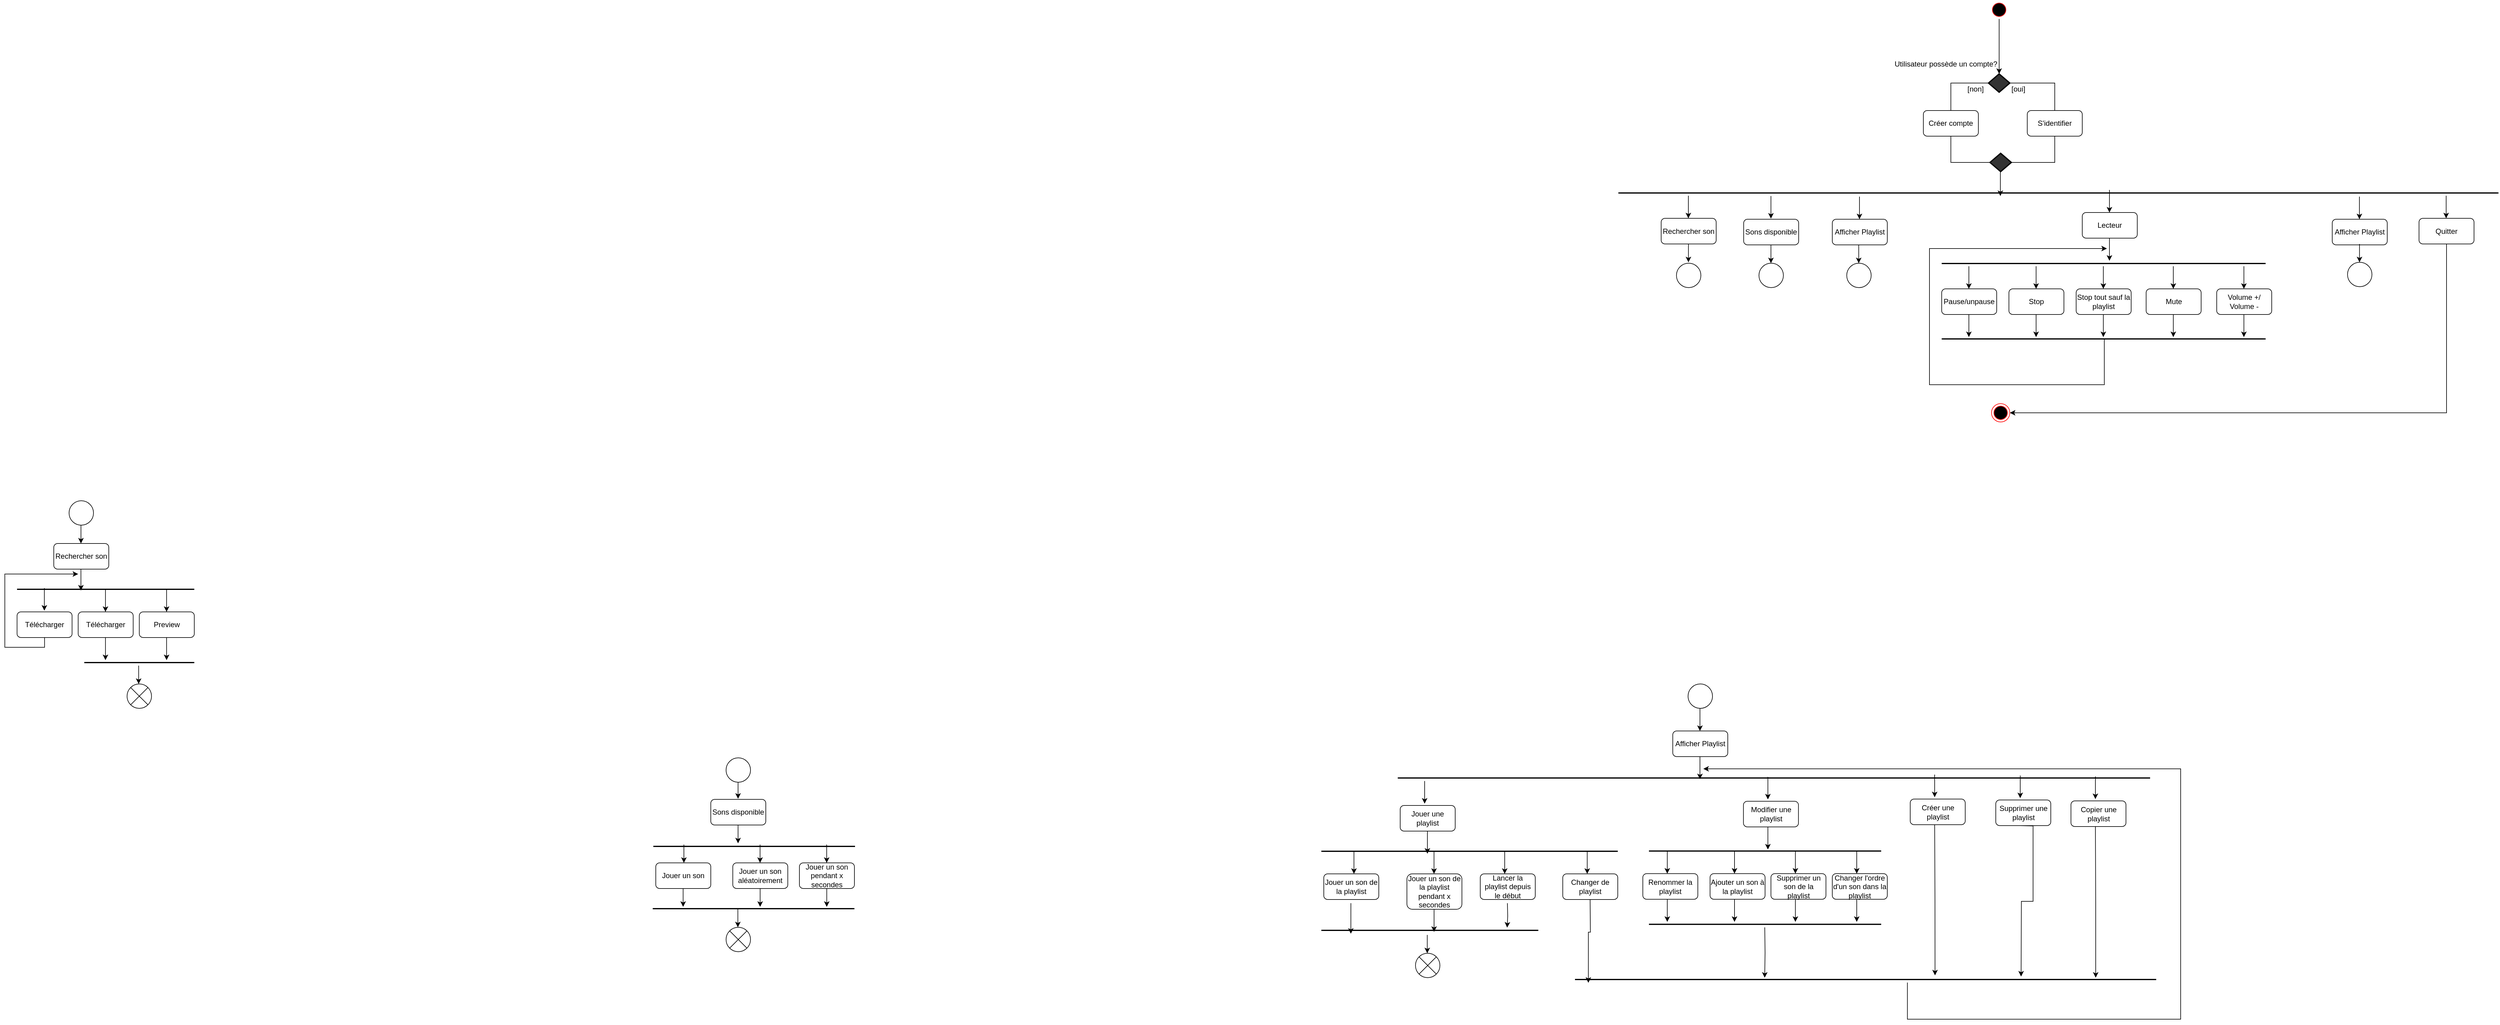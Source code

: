 <mxfile version="24.8.8">
  <diagram id="C5RBs43oDa-KdzZeNtuy" name="Page-1">
    <mxGraphModel dx="4871" dy="1240" grid="1" gridSize="10" guides="1" tooltips="1" connect="1" arrows="1" fold="1" page="1" pageScale="1" pageWidth="827" pageHeight="1169" math="0" shadow="0">
      <root>
        <mxCell id="WIyWlLk6GJQsqaUBKTNV-0" />
        <mxCell id="WIyWlLk6GJQsqaUBKTNV-1" parent="WIyWlLk6GJQsqaUBKTNV-0" />
        <mxCell id="23fHoMkPB1Z8nxx5GnBj-0" value="" style="ellipse;shape=startState;fillColor=#000000;strokeColor=#ff0000;" parent="WIyWlLk6GJQsqaUBKTNV-1" vertex="1">
          <mxGeometry x="1508" y="10" width="30" height="30" as="geometry" />
        </mxCell>
        <mxCell id="23fHoMkPB1Z8nxx5GnBj-18" value="" style="line;strokeWidth=2;html=1;" parent="WIyWlLk6GJQsqaUBKTNV-1" vertex="1">
          <mxGeometry x="900" y="300" width="1440" height="50" as="geometry" />
        </mxCell>
        <mxCell id="23fHoMkPB1Z8nxx5GnBj-68" style="edgeStyle=orthogonalEdgeStyle;rounded=0;orthogonalLoop=1;jettySize=auto;html=1;entryX=0.5;entryY=0;entryDx=0;entryDy=0;" parent="WIyWlLk6GJQsqaUBKTNV-1" edge="1">
          <mxGeometry relative="1" as="geometry">
            <mxPoint x="1149.62" y="410" as="sourcePoint" />
            <mxPoint x="1149.62" y="440" as="targetPoint" />
          </mxGeometry>
        </mxCell>
        <mxCell id="XkiOk55i3Z3nKMSS8mj5-0" value="" style="ellipse;shape=endState;fillColor=#000000;strokeColor=#ff0000" parent="WIyWlLk6GJQsqaUBKTNV-1" vertex="1">
          <mxGeometry x="1510.5" y="670" width="30" height="30" as="geometry" />
        </mxCell>
        <mxCell id="DNvzdSpKNEkBP-TXlx5U-101" style="edgeStyle=orthogonalEdgeStyle;rounded=0;orthogonalLoop=1;jettySize=auto;html=1;exitX=0.5;exitY=1;exitDx=0;exitDy=0;" parent="WIyWlLk6GJQsqaUBKTNV-1" source="XkiOk55i3Z3nKMSS8mj5-18" target="XkiOk55i3Z3nKMSS8mj5-0" edge="1">
          <mxGeometry relative="1" as="geometry">
            <mxPoint x="2400" y="1070" as="targetPoint" />
            <Array as="points">
              <mxPoint x="2255" y="685" />
            </Array>
          </mxGeometry>
        </mxCell>
        <mxCell id="XkiOk55i3Z3nKMSS8mj5-18" value="Quitter" style="rounded=1;whiteSpace=wrap;html=1;" parent="WIyWlLk6GJQsqaUBKTNV-1" vertex="1">
          <mxGeometry x="2210" y="366.5" width="90" height="42" as="geometry" />
        </mxCell>
        <mxCell id="XkiOk55i3Z3nKMSS8mj5-20" value="Sons disponible" style="rounded=1;whiteSpace=wrap;html=1;" parent="WIyWlLk6GJQsqaUBKTNV-1" vertex="1">
          <mxGeometry x="1105" y="368" width="90" height="42" as="geometry" />
        </mxCell>
        <mxCell id="XkiOk55i3Z3nKMSS8mj5-21" value="Rechercher son" style="rounded=1;whiteSpace=wrap;html=1;" parent="WIyWlLk6GJQsqaUBKTNV-1" vertex="1">
          <mxGeometry x="970" y="366.5" width="90" height="42" as="geometry" />
        </mxCell>
        <mxCell id="XkiOk55i3Z3nKMSS8mj5-35" value="S&#39;identifier" style="rounded=1;whiteSpace=wrap;html=1;" parent="WIyWlLk6GJQsqaUBKTNV-1" vertex="1">
          <mxGeometry x="1569" y="190" width="90" height="42" as="geometry" />
        </mxCell>
        <mxCell id="XkiOk55i3Z3nKMSS8mj5-36" value="Créer compte" style="rounded=1;whiteSpace=wrap;html=1;" parent="WIyWlLk6GJQsqaUBKTNV-1" vertex="1">
          <mxGeometry x="1399" y="190" width="90" height="42" as="geometry" />
        </mxCell>
        <mxCell id="XkiOk55i3Z3nKMSS8mj5-105" style="edgeStyle=orthogonalEdgeStyle;rounded=0;orthogonalLoop=1;jettySize=auto;html=1;exitX=0.497;exitY=0.46;exitDx=0;exitDy=0;exitPerimeter=0;" parent="WIyWlLk6GJQsqaUBKTNV-1" edge="1">
          <mxGeometry relative="1" as="geometry">
            <mxPoint x="1294.47" y="331" as="sourcePoint" />
            <mxPoint x="1294.47" y="368" as="targetPoint" />
          </mxGeometry>
        </mxCell>
        <mxCell id="XkiOk55i3Z3nKMSS8mj5-108" style="edgeStyle=orthogonalEdgeStyle;rounded=0;orthogonalLoop=1;jettySize=auto;html=1;exitX=0.497;exitY=0.46;exitDx=0;exitDy=0;exitPerimeter=0;" parent="WIyWlLk6GJQsqaUBKTNV-1" edge="1">
          <mxGeometry relative="1" as="geometry">
            <mxPoint x="1149.62" y="330" as="sourcePoint" />
            <mxPoint x="1149.62" y="367" as="targetPoint" />
          </mxGeometry>
        </mxCell>
        <mxCell id="XkiOk55i3Z3nKMSS8mj5-109" style="edgeStyle=orthogonalEdgeStyle;rounded=0;orthogonalLoop=1;jettySize=auto;html=1;exitX=0.497;exitY=0.46;exitDx=0;exitDy=0;exitPerimeter=0;" parent="WIyWlLk6GJQsqaUBKTNV-1" edge="1">
          <mxGeometry relative="1" as="geometry">
            <mxPoint x="1014.5" y="329.5" as="sourcePoint" />
            <mxPoint x="1014.5" y="366.5" as="targetPoint" />
          </mxGeometry>
        </mxCell>
        <mxCell id="3ZDfb0c-nmPFzrBK7j66-5" style="edgeStyle=orthogonalEdgeStyle;rounded=0;orthogonalLoop=1;jettySize=auto;html=1;endArrow=none;endFill=0;" parent="WIyWlLk6GJQsqaUBKTNV-1" source="3ZDfb0c-nmPFzrBK7j66-1" target="XkiOk55i3Z3nKMSS8mj5-36" edge="1">
          <mxGeometry relative="1" as="geometry" />
        </mxCell>
        <mxCell id="3ZDfb0c-nmPFzrBK7j66-6" style="edgeStyle=orthogonalEdgeStyle;rounded=0;orthogonalLoop=1;jettySize=auto;html=1;endArrow=none;endFill=0;" parent="WIyWlLk6GJQsqaUBKTNV-1" source="3ZDfb0c-nmPFzrBK7j66-1" target="XkiOk55i3Z3nKMSS8mj5-35" edge="1">
          <mxGeometry relative="1" as="geometry" />
        </mxCell>
        <mxCell id="3ZDfb0c-nmPFzrBK7j66-1" value="" style="strokeWidth=2;html=1;shape=mxgraph.flowchart.decision;whiteSpace=wrap;fillColor=#333333;" parent="WIyWlLk6GJQsqaUBKTNV-1" vertex="1">
          <mxGeometry x="1505.5" y="130" width="35" height="30" as="geometry" />
        </mxCell>
        <mxCell id="3ZDfb0c-nmPFzrBK7j66-2" value="" style="strokeWidth=2;html=1;shape=mxgraph.flowchart.decision;whiteSpace=wrap;fillColor=#333333;" parent="WIyWlLk6GJQsqaUBKTNV-1" vertex="1">
          <mxGeometry x="1508" y="260" width="35" height="30" as="geometry" />
        </mxCell>
        <mxCell id="3ZDfb0c-nmPFzrBK7j66-3" style="edgeStyle=orthogonalEdgeStyle;rounded=0;orthogonalLoop=1;jettySize=auto;html=1;entryX=1;entryY=0.5;entryDx=0;entryDy=0;entryPerimeter=0;exitX=0.5;exitY=1;exitDx=0;exitDy=0;endArrow=none;endFill=0;" parent="WIyWlLk6GJQsqaUBKTNV-1" source="XkiOk55i3Z3nKMSS8mj5-35" target="3ZDfb0c-nmPFzrBK7j66-2" edge="1">
          <mxGeometry relative="1" as="geometry" />
        </mxCell>
        <mxCell id="3ZDfb0c-nmPFzrBK7j66-4" style="edgeStyle=orthogonalEdgeStyle;rounded=0;orthogonalLoop=1;jettySize=auto;html=1;entryX=0;entryY=0.5;entryDx=0;entryDy=0;entryPerimeter=0;exitX=0.5;exitY=1;exitDx=0;exitDy=0;endArrow=none;endFill=0;" parent="WIyWlLk6GJQsqaUBKTNV-1" source="XkiOk55i3Z3nKMSS8mj5-36" target="3ZDfb0c-nmPFzrBK7j66-2" edge="1">
          <mxGeometry relative="1" as="geometry" />
        </mxCell>
        <mxCell id="3ZDfb0c-nmPFzrBK7j66-8" value="[non]" style="text;html=1;align=center;verticalAlign=middle;resizable=0;points=[];autosize=1;strokeColor=none;fillColor=none;" parent="WIyWlLk6GJQsqaUBKTNV-1" vertex="1">
          <mxGeometry x="1459" y="140" width="50" height="30" as="geometry" />
        </mxCell>
        <mxCell id="3ZDfb0c-nmPFzrBK7j66-9" value="[oui]" style="text;html=1;align=center;verticalAlign=middle;resizable=0;points=[];autosize=1;strokeColor=none;fillColor=none;" parent="WIyWlLk6GJQsqaUBKTNV-1" vertex="1">
          <mxGeometry x="1529" y="140" width="50" height="30" as="geometry" />
        </mxCell>
        <mxCell id="3ZDfb0c-nmPFzrBK7j66-13" style="edgeStyle=orthogonalEdgeStyle;rounded=0;orthogonalLoop=1;jettySize=auto;html=1;" parent="WIyWlLk6GJQsqaUBKTNV-1" source="3ZDfb0c-nmPFzrBK7j66-2" edge="1">
          <mxGeometry relative="1" as="geometry">
            <mxPoint x="1525" y="330" as="targetPoint" />
          </mxGeometry>
        </mxCell>
        <mxCell id="3ZDfb0c-nmPFzrBK7j66-15" value="Utilisateur possède un compte?" style="text;whiteSpace=wrap;html=1;" parent="WIyWlLk6GJQsqaUBKTNV-1" vertex="1">
          <mxGeometry x="1350" y="100" width="200" height="40" as="geometry" />
        </mxCell>
        <mxCell id="3ZDfb0c-nmPFzrBK7j66-16" style="edgeStyle=orthogonalEdgeStyle;rounded=0;orthogonalLoop=1;jettySize=auto;html=1;entryX=0.5;entryY=0;entryDx=0;entryDy=0;entryPerimeter=0;endArrow=classic;endFill=1;" parent="WIyWlLk6GJQsqaUBKTNV-1" source="23fHoMkPB1Z8nxx5GnBj-0" target="3ZDfb0c-nmPFzrBK7j66-1" edge="1">
          <mxGeometry relative="1" as="geometry" />
        </mxCell>
        <mxCell id="DNvzdSpKNEkBP-TXlx5U-17" value="Afficher Playlist" style="rounded=1;whiteSpace=wrap;html=1;" parent="WIyWlLk6GJQsqaUBKTNV-1" vertex="1">
          <mxGeometry x="1250" y="368" width="90" height="42" as="geometry" />
        </mxCell>
        <mxCell id="DNvzdSpKNEkBP-TXlx5U-76" style="edgeStyle=orthogonalEdgeStyle;rounded=0;orthogonalLoop=1;jettySize=auto;html=1;exitX=0.497;exitY=0.46;exitDx=0;exitDy=0;exitPerimeter=0;" parent="WIyWlLk6GJQsqaUBKTNV-1" edge="1">
          <mxGeometry relative="1" as="geometry">
            <mxPoint x="1703.47" y="320" as="sourcePoint" />
            <mxPoint x="1703.47" y="357" as="targetPoint" />
          </mxGeometry>
        </mxCell>
        <mxCell id="DNvzdSpKNEkBP-TXlx5U-77" style="edgeStyle=orthogonalEdgeStyle;rounded=0;orthogonalLoop=1;jettySize=auto;html=1;exitX=0.497;exitY=0.46;exitDx=0;exitDy=0;exitPerimeter=0;" parent="WIyWlLk6GJQsqaUBKTNV-1" edge="1">
          <mxGeometry relative="1" as="geometry">
            <mxPoint x="1703.47" y="399" as="sourcePoint" />
            <mxPoint x="1703.47" y="436" as="targetPoint" />
          </mxGeometry>
        </mxCell>
        <mxCell id="DNvzdSpKNEkBP-TXlx5U-78" value="Lecteur" style="rounded=1;whiteSpace=wrap;html=1;" parent="WIyWlLk6GJQsqaUBKTNV-1" vertex="1">
          <mxGeometry x="1659" y="357" width="90" height="42" as="geometry" />
        </mxCell>
        <mxCell id="DNvzdSpKNEkBP-TXlx5U-79" value="" style="line;strokeWidth=2;html=1;" parent="WIyWlLk6GJQsqaUBKTNV-1" vertex="1">
          <mxGeometry x="1429" y="415.5" width="530" height="50" as="geometry" />
        </mxCell>
        <mxCell id="DNvzdSpKNEkBP-TXlx5U-80" style="edgeStyle=orthogonalEdgeStyle;rounded=0;orthogonalLoop=1;jettySize=auto;html=1;exitX=0.497;exitY=0.46;exitDx=0;exitDy=0;exitPerimeter=0;" parent="WIyWlLk6GJQsqaUBKTNV-1" edge="1">
          <mxGeometry relative="1" as="geometry">
            <mxPoint x="1473.47" y="445" as="sourcePoint" />
            <mxPoint x="1473.47" y="482" as="targetPoint" />
          </mxGeometry>
        </mxCell>
        <mxCell id="DNvzdSpKNEkBP-TXlx5U-81" style="edgeStyle=orthogonalEdgeStyle;rounded=0;orthogonalLoop=1;jettySize=auto;html=1;exitX=0.497;exitY=0.46;exitDx=0;exitDy=0;exitPerimeter=0;" parent="WIyWlLk6GJQsqaUBKTNV-1" edge="1">
          <mxGeometry relative="1" as="geometry">
            <mxPoint x="1473.47" y="524" as="sourcePoint" />
            <mxPoint x="1473.47" y="561" as="targetPoint" />
          </mxGeometry>
        </mxCell>
        <mxCell id="DNvzdSpKNEkBP-TXlx5U-82" value="Pause/unpause" style="rounded=1;whiteSpace=wrap;html=1;" parent="WIyWlLk6GJQsqaUBKTNV-1" vertex="1">
          <mxGeometry x="1429" y="482" width="90" height="42" as="geometry" />
        </mxCell>
        <mxCell id="DNvzdSpKNEkBP-TXlx5U-83" style="edgeStyle=orthogonalEdgeStyle;rounded=0;orthogonalLoop=1;jettySize=auto;html=1;exitX=0.497;exitY=0.46;exitDx=0;exitDy=0;exitPerimeter=0;" parent="WIyWlLk6GJQsqaUBKTNV-1" edge="1">
          <mxGeometry relative="1" as="geometry">
            <mxPoint x="1583.47" y="445" as="sourcePoint" />
            <mxPoint x="1583.47" y="482" as="targetPoint" />
          </mxGeometry>
        </mxCell>
        <mxCell id="DNvzdSpKNEkBP-TXlx5U-84" style="edgeStyle=orthogonalEdgeStyle;rounded=0;orthogonalLoop=1;jettySize=auto;html=1;exitX=0.497;exitY=0.46;exitDx=0;exitDy=0;exitPerimeter=0;" parent="WIyWlLk6GJQsqaUBKTNV-1" edge="1">
          <mxGeometry relative="1" as="geometry">
            <mxPoint x="1583.47" y="524" as="sourcePoint" />
            <mxPoint x="1583.47" y="561" as="targetPoint" />
          </mxGeometry>
        </mxCell>
        <mxCell id="DNvzdSpKNEkBP-TXlx5U-85" value="Stop" style="rounded=1;whiteSpace=wrap;html=1;" parent="WIyWlLk6GJQsqaUBKTNV-1" vertex="1">
          <mxGeometry x="1539" y="482" width="90" height="42" as="geometry" />
        </mxCell>
        <mxCell id="DNvzdSpKNEkBP-TXlx5U-86" style="edgeStyle=orthogonalEdgeStyle;rounded=0;orthogonalLoop=1;jettySize=auto;html=1;exitX=0.497;exitY=0.46;exitDx=0;exitDy=0;exitPerimeter=0;" parent="WIyWlLk6GJQsqaUBKTNV-1" edge="1">
          <mxGeometry relative="1" as="geometry">
            <mxPoint x="1693.47" y="445" as="sourcePoint" />
            <mxPoint x="1693.47" y="482" as="targetPoint" />
          </mxGeometry>
        </mxCell>
        <mxCell id="DNvzdSpKNEkBP-TXlx5U-87" style="edgeStyle=orthogonalEdgeStyle;rounded=0;orthogonalLoop=1;jettySize=auto;html=1;exitX=0.497;exitY=0.46;exitDx=0;exitDy=0;exitPerimeter=0;" parent="WIyWlLk6GJQsqaUBKTNV-1" edge="1">
          <mxGeometry relative="1" as="geometry">
            <mxPoint x="1693.47" y="524" as="sourcePoint" />
            <mxPoint x="1693.47" y="561" as="targetPoint" />
          </mxGeometry>
        </mxCell>
        <mxCell id="DNvzdSpKNEkBP-TXlx5U-88" value="Stop tout sauf la playlist" style="rounded=1;whiteSpace=wrap;html=1;" parent="WIyWlLk6GJQsqaUBKTNV-1" vertex="1">
          <mxGeometry x="1649" y="482" width="90" height="42" as="geometry" />
        </mxCell>
        <mxCell id="DNvzdSpKNEkBP-TXlx5U-92" style="edgeStyle=orthogonalEdgeStyle;rounded=0;orthogonalLoop=1;jettySize=auto;html=1;exitX=0.497;exitY=0.46;exitDx=0;exitDy=0;exitPerimeter=0;" parent="WIyWlLk6GJQsqaUBKTNV-1" edge="1">
          <mxGeometry relative="1" as="geometry">
            <mxPoint x="1807.97" y="445" as="sourcePoint" />
            <mxPoint x="1807.97" y="482" as="targetPoint" />
          </mxGeometry>
        </mxCell>
        <mxCell id="DNvzdSpKNEkBP-TXlx5U-93" style="edgeStyle=orthogonalEdgeStyle;rounded=0;orthogonalLoop=1;jettySize=auto;html=1;exitX=0.497;exitY=0.46;exitDx=0;exitDy=0;exitPerimeter=0;" parent="WIyWlLk6GJQsqaUBKTNV-1" edge="1">
          <mxGeometry relative="1" as="geometry">
            <mxPoint x="1807.97" y="524" as="sourcePoint" />
            <mxPoint x="1807.97" y="561" as="targetPoint" />
          </mxGeometry>
        </mxCell>
        <mxCell id="DNvzdSpKNEkBP-TXlx5U-94" value="Mute" style="rounded=1;whiteSpace=wrap;html=1;" parent="WIyWlLk6GJQsqaUBKTNV-1" vertex="1">
          <mxGeometry x="1763.5" y="482" width="90" height="42" as="geometry" />
        </mxCell>
        <mxCell id="DNvzdSpKNEkBP-TXlx5U-95" style="edgeStyle=orthogonalEdgeStyle;rounded=0;orthogonalLoop=1;jettySize=auto;html=1;exitX=0.497;exitY=0.46;exitDx=0;exitDy=0;exitPerimeter=0;" parent="WIyWlLk6GJQsqaUBKTNV-1" edge="1">
          <mxGeometry relative="1" as="geometry">
            <mxPoint x="1923.47" y="445" as="sourcePoint" />
            <mxPoint x="1923.47" y="482" as="targetPoint" />
          </mxGeometry>
        </mxCell>
        <mxCell id="DNvzdSpKNEkBP-TXlx5U-96" style="edgeStyle=orthogonalEdgeStyle;rounded=0;orthogonalLoop=1;jettySize=auto;html=1;exitX=0.497;exitY=0.46;exitDx=0;exitDy=0;exitPerimeter=0;" parent="WIyWlLk6GJQsqaUBKTNV-1" edge="1">
          <mxGeometry relative="1" as="geometry">
            <mxPoint x="1923.47" y="524" as="sourcePoint" />
            <mxPoint x="1923.47" y="561" as="targetPoint" />
          </mxGeometry>
        </mxCell>
        <mxCell id="DNvzdSpKNEkBP-TXlx5U-97" value="Volume +/ Volume -" style="rounded=1;whiteSpace=wrap;html=1;" parent="WIyWlLk6GJQsqaUBKTNV-1" vertex="1">
          <mxGeometry x="1879" y="482" width="90" height="42" as="geometry" />
        </mxCell>
        <mxCell id="DNvzdSpKNEkBP-TXlx5U-98" value="" style="line;strokeWidth=2;html=1;" parent="WIyWlLk6GJQsqaUBKTNV-1" vertex="1">
          <mxGeometry x="1429" y="539" width="530" height="50" as="geometry" />
        </mxCell>
        <mxCell id="DNvzdSpKNEkBP-TXlx5U-99" style="edgeStyle=orthogonalEdgeStyle;rounded=0;orthogonalLoop=1;jettySize=auto;html=1;exitX=0.502;exitY=0.487;exitDx=0;exitDy=0;exitPerimeter=0;" parent="WIyWlLk6GJQsqaUBKTNV-1" source="DNvzdSpKNEkBP-TXlx5U-98" edge="1">
          <mxGeometry relative="1" as="geometry">
            <mxPoint x="1703.58" y="575.5" as="sourcePoint" />
            <mxPoint x="1699.333" y="416" as="targetPoint" />
            <Array as="points">
              <mxPoint x="1695" y="639" />
              <mxPoint x="1409" y="639" />
              <mxPoint x="1409" y="416" />
            </Array>
          </mxGeometry>
        </mxCell>
        <mxCell id="DNvzdSpKNEkBP-TXlx5U-100" style="edgeStyle=orthogonalEdgeStyle;rounded=0;orthogonalLoop=1;jettySize=auto;html=1;exitX=0.497;exitY=0.46;exitDx=0;exitDy=0;exitPerimeter=0;" parent="WIyWlLk6GJQsqaUBKTNV-1" edge="1">
          <mxGeometry relative="1" as="geometry">
            <mxPoint x="2254.41" y="329.5" as="sourcePoint" />
            <mxPoint x="2254.41" y="366.5" as="targetPoint" />
          </mxGeometry>
        </mxCell>
        <mxCell id="V9eM3rLXrplB_CHAdfA5-0" value="" style="line;strokeWidth=2;html=1;" vertex="1" parent="WIyWlLk6GJQsqaUBKTNV-1">
          <mxGeometry x="-1720.09" y="949" width="290" height="50" as="geometry" />
        </mxCell>
        <mxCell id="V9eM3rLXrplB_CHAdfA5-1" value="Preview" style="rounded=1;whiteSpace=wrap;html=1;" vertex="1" parent="WIyWlLk6GJQsqaUBKTNV-1">
          <mxGeometry x="-1520.09" y="1011" width="90" height="42" as="geometry" />
        </mxCell>
        <mxCell id="V9eM3rLXrplB_CHAdfA5-2" value="Télécharger" style="rounded=1;whiteSpace=wrap;html=1;" vertex="1" parent="WIyWlLk6GJQsqaUBKTNV-1">
          <mxGeometry x="-1620.09" y="1011" width="90" height="42" as="geometry" />
        </mxCell>
        <mxCell id="V9eM3rLXrplB_CHAdfA5-3" style="edgeStyle=orthogonalEdgeStyle;rounded=0;orthogonalLoop=1;jettySize=auto;html=1;exitX=0.497;exitY=0.46;exitDx=0;exitDy=0;exitPerimeter=0;" edge="1" parent="WIyWlLk6GJQsqaUBKTNV-1">
          <mxGeometry relative="1" as="geometry">
            <mxPoint x="-1615.59" y="939" as="sourcePoint" />
            <mxPoint x="-1615.59" y="976" as="targetPoint" />
          </mxGeometry>
        </mxCell>
        <mxCell id="V9eM3rLXrplB_CHAdfA5-4" style="edgeStyle=orthogonalEdgeStyle;rounded=0;orthogonalLoop=1;jettySize=auto;html=1;exitX=0.497;exitY=0.46;exitDx=0;exitDy=0;exitPerimeter=0;" edge="1" parent="WIyWlLk6GJQsqaUBKTNV-1">
          <mxGeometry relative="1" as="geometry">
            <mxPoint x="-1675.43" y="972" as="sourcePoint" />
            <mxPoint x="-1675.43" y="1009" as="targetPoint" />
          </mxGeometry>
        </mxCell>
        <mxCell id="V9eM3rLXrplB_CHAdfA5-5" style="edgeStyle=orthogonalEdgeStyle;rounded=0;orthogonalLoop=1;jettySize=auto;html=1;exitX=0.497;exitY=0.46;exitDx=0;exitDy=0;exitPerimeter=0;" edge="1" parent="WIyWlLk6GJQsqaUBKTNV-1">
          <mxGeometry relative="1" as="geometry">
            <mxPoint x="-1475.43" y="974" as="sourcePoint" />
            <mxPoint x="-1475.43" y="1011" as="targetPoint" />
          </mxGeometry>
        </mxCell>
        <mxCell id="V9eM3rLXrplB_CHAdfA5-6" value="" style="line;strokeWidth=2;html=1;" vertex="1" parent="WIyWlLk6GJQsqaUBKTNV-1">
          <mxGeometry x="-1610.09" y="1069" width="180" height="50" as="geometry" />
        </mxCell>
        <mxCell id="V9eM3rLXrplB_CHAdfA5-7" style="edgeStyle=orthogonalEdgeStyle;rounded=0;orthogonalLoop=1;jettySize=auto;html=1;exitX=0.5;exitY=1;exitDx=0;exitDy=0;" edge="1" parent="WIyWlLk6GJQsqaUBKTNV-1" source="V9eM3rLXrplB_CHAdfA5-11">
          <mxGeometry relative="1" as="geometry">
            <mxPoint x="-1660.09" y="1054" as="sourcePoint" />
            <mxPoint x="-1620.09" y="949" as="targetPoint" />
            <Array as="points">
              <mxPoint x="-1675.09" y="1069" />
              <mxPoint x="-1740.09" y="1069" />
              <mxPoint x="-1740.09" y="949" />
              <mxPoint x="-1680.09" y="949" />
            </Array>
          </mxGeometry>
        </mxCell>
        <mxCell id="V9eM3rLXrplB_CHAdfA5-8" style="edgeStyle=orthogonalEdgeStyle;rounded=0;orthogonalLoop=1;jettySize=auto;html=1;exitX=0.497;exitY=0.46;exitDx=0;exitDy=0;exitPerimeter=0;" edge="1" parent="WIyWlLk6GJQsqaUBKTNV-1">
          <mxGeometry relative="1" as="geometry">
            <mxPoint x="-1475.43" y="1053" as="sourcePoint" />
            <mxPoint x="-1475.43" y="1090" as="targetPoint" />
          </mxGeometry>
        </mxCell>
        <mxCell id="V9eM3rLXrplB_CHAdfA5-9" style="edgeStyle=orthogonalEdgeStyle;rounded=0;orthogonalLoop=1;jettySize=auto;html=1;exitX=0.497;exitY=0.46;exitDx=0;exitDy=0;exitPerimeter=0;" edge="1" parent="WIyWlLk6GJQsqaUBKTNV-1">
          <mxGeometry relative="1" as="geometry">
            <mxPoint x="-1575.43" y="974" as="sourcePoint" />
            <mxPoint x="-1575.43" y="1011" as="targetPoint" />
          </mxGeometry>
        </mxCell>
        <mxCell id="V9eM3rLXrplB_CHAdfA5-10" style="edgeStyle=orthogonalEdgeStyle;rounded=0;orthogonalLoop=1;jettySize=auto;html=1;exitX=0.497;exitY=0.46;exitDx=0;exitDy=0;exitPerimeter=0;" edge="1" parent="WIyWlLk6GJQsqaUBKTNV-1">
          <mxGeometry relative="1" as="geometry">
            <mxPoint x="-1575.43" y="1053" as="sourcePoint" />
            <mxPoint x="-1575.43" y="1090" as="targetPoint" />
          </mxGeometry>
        </mxCell>
        <mxCell id="V9eM3rLXrplB_CHAdfA5-11" value="Télécharger" style="rounded=1;whiteSpace=wrap;html=1;" vertex="1" parent="WIyWlLk6GJQsqaUBKTNV-1">
          <mxGeometry x="-1720.09" y="1011" width="90" height="42" as="geometry" />
        </mxCell>
        <mxCell id="V9eM3rLXrplB_CHAdfA5-12" value="" style="verticalLabelPosition=bottom;verticalAlign=top;html=1;shape=mxgraph.flowchart.on-page_reference;" vertex="1" parent="WIyWlLk6GJQsqaUBKTNV-1">
          <mxGeometry x="995" y="440" width="40" height="40" as="geometry" />
        </mxCell>
        <mxCell id="V9eM3rLXrplB_CHAdfA5-13" style="edgeStyle=orthogonalEdgeStyle;rounded=0;orthogonalLoop=1;jettySize=auto;html=1;entryX=0.5;entryY=0;entryDx=0;entryDy=0;" edge="1" parent="WIyWlLk6GJQsqaUBKTNV-1">
          <mxGeometry relative="1" as="geometry">
            <mxPoint x="1014.63" y="408.5" as="sourcePoint" />
            <mxPoint x="1014.63" y="438.5" as="targetPoint" />
          </mxGeometry>
        </mxCell>
        <mxCell id="V9eM3rLXrplB_CHAdfA5-14" value="Rechercher son" style="rounded=1;whiteSpace=wrap;html=1;" vertex="1" parent="WIyWlLk6GJQsqaUBKTNV-1">
          <mxGeometry x="-1660" y="899" width="90" height="42" as="geometry" />
        </mxCell>
        <mxCell id="V9eM3rLXrplB_CHAdfA5-15" value="" style="verticalLabelPosition=bottom;verticalAlign=top;html=1;shape=mxgraph.flowchart.on-page_reference;" vertex="1" parent="WIyWlLk6GJQsqaUBKTNV-1">
          <mxGeometry x="-1635" y="829" width="40" height="40" as="geometry" />
        </mxCell>
        <mxCell id="V9eM3rLXrplB_CHAdfA5-16" style="edgeStyle=orthogonalEdgeStyle;rounded=0;orthogonalLoop=1;jettySize=auto;html=1;entryX=0.5;entryY=0;entryDx=0;entryDy=0;" edge="1" parent="WIyWlLk6GJQsqaUBKTNV-1">
          <mxGeometry relative="1" as="geometry">
            <mxPoint x="-1615.53" y="869" as="sourcePoint" />
            <mxPoint x="-1615.53" y="899" as="targetPoint" />
          </mxGeometry>
        </mxCell>
        <mxCell id="V9eM3rLXrplB_CHAdfA5-17" style="edgeStyle=orthogonalEdgeStyle;rounded=0;orthogonalLoop=1;jettySize=auto;html=1;entryX=0.5;entryY=0;entryDx=0;entryDy=0;" edge="1" parent="WIyWlLk6GJQsqaUBKTNV-1">
          <mxGeometry relative="1" as="geometry">
            <mxPoint x="-1521.14" y="1099" as="sourcePoint" />
            <mxPoint x="-1521.14" y="1129" as="targetPoint" />
          </mxGeometry>
        </mxCell>
        <mxCell id="V9eM3rLXrplB_CHAdfA5-18" value="" style="verticalLabelPosition=bottom;verticalAlign=top;html=1;shape=mxgraph.flowchart.or;" vertex="1" parent="WIyWlLk6GJQsqaUBKTNV-1">
          <mxGeometry x="-1540.09" y="1129" width="40" height="40" as="geometry" />
        </mxCell>
        <mxCell id="V9eM3rLXrplB_CHAdfA5-34" style="edgeStyle=orthogonalEdgeStyle;rounded=0;orthogonalLoop=1;jettySize=auto;html=1;entryX=0.5;entryY=0;entryDx=0;entryDy=0;" edge="1" parent="WIyWlLk6GJQsqaUBKTNV-1">
          <mxGeometry relative="1" as="geometry">
            <mxPoint x="-540.38" y="1360" as="sourcePoint" />
            <mxPoint x="-540.38" y="1390" as="targetPoint" />
          </mxGeometry>
        </mxCell>
        <mxCell id="V9eM3rLXrplB_CHAdfA5-35" value="" style="line;strokeWidth=2;html=1;" vertex="1" parent="WIyWlLk6GJQsqaUBKTNV-1">
          <mxGeometry x="-679" y="1370" width="330" height="50" as="geometry" />
        </mxCell>
        <mxCell id="V9eM3rLXrplB_CHAdfA5-36" value="Sons disponible" style="rounded=1;whiteSpace=wrap;html=1;" vertex="1" parent="WIyWlLk6GJQsqaUBKTNV-1">
          <mxGeometry x="-585" y="1318" width="90" height="42" as="geometry" />
        </mxCell>
        <mxCell id="V9eM3rLXrplB_CHAdfA5-37" value="Jouer un son" style="rounded=1;whiteSpace=wrap;html=1;" vertex="1" parent="WIyWlLk6GJQsqaUBKTNV-1">
          <mxGeometry x="-675" y="1422" width="90" height="42" as="geometry" />
        </mxCell>
        <mxCell id="V9eM3rLXrplB_CHAdfA5-38" style="edgeStyle=orthogonalEdgeStyle;rounded=0;orthogonalLoop=1;jettySize=auto;html=1;exitX=0.497;exitY=0.46;exitDx=0;exitDy=0;exitPerimeter=0;" edge="1" parent="WIyWlLk6GJQsqaUBKTNV-1">
          <mxGeometry relative="1" as="geometry">
            <mxPoint x="-540.38" y="1280" as="sourcePoint" />
            <mxPoint x="-540.38" y="1317" as="targetPoint" />
          </mxGeometry>
        </mxCell>
        <mxCell id="V9eM3rLXrplB_CHAdfA5-39" value="Jouer un son aléatoirement" style="rounded=1;whiteSpace=wrap;html=1;" vertex="1" parent="WIyWlLk6GJQsqaUBKTNV-1">
          <mxGeometry x="-549" y="1422" width="90" height="42" as="geometry" />
        </mxCell>
        <mxCell id="V9eM3rLXrplB_CHAdfA5-40" style="edgeStyle=orthogonalEdgeStyle;rounded=0;orthogonalLoop=1;jettySize=auto;html=1;entryX=0.5;entryY=0;entryDx=0;entryDy=0;" edge="1" parent="WIyWlLk6GJQsqaUBKTNV-1">
          <mxGeometry relative="1" as="geometry">
            <mxPoint x="-629" y="1392" as="sourcePoint" />
            <mxPoint x="-629" y="1422" as="targetPoint" />
          </mxGeometry>
        </mxCell>
        <mxCell id="V9eM3rLXrplB_CHAdfA5-41" style="edgeStyle=orthogonalEdgeStyle;rounded=0;orthogonalLoop=1;jettySize=auto;html=1;entryX=0.5;entryY=0;entryDx=0;entryDy=0;" edge="1" parent="WIyWlLk6GJQsqaUBKTNV-1">
          <mxGeometry relative="1" as="geometry">
            <mxPoint x="-504.38" y="1392" as="sourcePoint" />
            <mxPoint x="-504.38" y="1422" as="targetPoint" />
          </mxGeometry>
        </mxCell>
        <mxCell id="V9eM3rLXrplB_CHAdfA5-42" value="Jouer un son pendant x secondes" style="rounded=1;whiteSpace=wrap;html=1;" vertex="1" parent="WIyWlLk6GJQsqaUBKTNV-1">
          <mxGeometry x="-440" y="1422" width="90" height="42" as="geometry" />
        </mxCell>
        <mxCell id="V9eM3rLXrplB_CHAdfA5-43" style="edgeStyle=orthogonalEdgeStyle;rounded=0;orthogonalLoop=1;jettySize=auto;html=1;entryX=0.5;entryY=0;entryDx=0;entryDy=0;" edge="1" parent="WIyWlLk6GJQsqaUBKTNV-1">
          <mxGeometry relative="1" as="geometry">
            <mxPoint x="-395.38" y="1392" as="sourcePoint" />
            <mxPoint x="-395.38" y="1422" as="targetPoint" />
          </mxGeometry>
        </mxCell>
        <mxCell id="V9eM3rLXrplB_CHAdfA5-44" style="edgeStyle=orthogonalEdgeStyle;rounded=0;orthogonalLoop=1;jettySize=auto;html=1;entryX=0.5;entryY=0;entryDx=0;entryDy=0;" edge="1" parent="WIyWlLk6GJQsqaUBKTNV-1">
          <mxGeometry relative="1" as="geometry">
            <mxPoint x="-630.26" y="1464" as="sourcePoint" />
            <mxPoint x="-630.26" y="1494" as="targetPoint" />
          </mxGeometry>
        </mxCell>
        <mxCell id="V9eM3rLXrplB_CHAdfA5-45" style="edgeStyle=orthogonalEdgeStyle;rounded=0;orthogonalLoop=1;jettySize=auto;html=1;entryX=0.5;entryY=0;entryDx=0;entryDy=0;" edge="1" parent="WIyWlLk6GJQsqaUBKTNV-1">
          <mxGeometry relative="1" as="geometry">
            <mxPoint x="-504.26" y="1464" as="sourcePoint" />
            <mxPoint x="-504.26" y="1494" as="targetPoint" />
          </mxGeometry>
        </mxCell>
        <mxCell id="V9eM3rLXrplB_CHAdfA5-46" style="edgeStyle=orthogonalEdgeStyle;rounded=0;orthogonalLoop=1;jettySize=auto;html=1;entryX=0.5;entryY=0;entryDx=0;entryDy=0;" edge="1" parent="WIyWlLk6GJQsqaUBKTNV-1">
          <mxGeometry relative="1" as="geometry">
            <mxPoint x="-395.26" y="1464" as="sourcePoint" />
            <mxPoint x="-395.26" y="1494" as="targetPoint" />
          </mxGeometry>
        </mxCell>
        <mxCell id="V9eM3rLXrplB_CHAdfA5-47" value="" style="line;strokeWidth=2;html=1;" vertex="1" parent="WIyWlLk6GJQsqaUBKTNV-1">
          <mxGeometry x="-680" y="1472" width="330" height="50" as="geometry" />
        </mxCell>
        <mxCell id="V9eM3rLXrplB_CHAdfA5-48" value="" style="verticalLabelPosition=bottom;verticalAlign=top;html=1;shape=mxgraph.flowchart.on-page_reference;" vertex="1" parent="WIyWlLk6GJQsqaUBKTNV-1">
          <mxGeometry x="1130" y="440" width="40" height="40" as="geometry" />
        </mxCell>
        <mxCell id="V9eM3rLXrplB_CHAdfA5-49" value="" style="verticalLabelPosition=bottom;verticalAlign=top;html=1;shape=mxgraph.flowchart.on-page_reference;" vertex="1" parent="WIyWlLk6GJQsqaUBKTNV-1">
          <mxGeometry x="-560" y="1250" width="40" height="40" as="geometry" />
        </mxCell>
        <mxCell id="V9eM3rLXrplB_CHAdfA5-50" style="edgeStyle=orthogonalEdgeStyle;rounded=0;orthogonalLoop=1;jettySize=auto;html=1;entryX=0.5;entryY=0;entryDx=0;entryDy=0;" edge="1" parent="WIyWlLk6GJQsqaUBKTNV-1">
          <mxGeometry relative="1" as="geometry">
            <mxPoint x="-540.71" y="1497.5" as="sourcePoint" />
            <mxPoint x="-540.71" y="1527.5" as="targetPoint" />
          </mxGeometry>
        </mxCell>
        <mxCell id="V9eM3rLXrplB_CHAdfA5-51" value="" style="verticalLabelPosition=bottom;verticalAlign=top;html=1;shape=mxgraph.flowchart.or;" vertex="1" parent="WIyWlLk6GJQsqaUBKTNV-1">
          <mxGeometry x="-560.0" y="1527.5" width="40" height="40" as="geometry" />
        </mxCell>
        <mxCell id="V9eM3rLXrplB_CHAdfA5-102" value="" style="line;strokeWidth=2;html=1;" vertex="1" parent="WIyWlLk6GJQsqaUBKTNV-1">
          <mxGeometry x="950" y="1497.6" width="380" height="50" as="geometry" />
        </mxCell>
        <mxCell id="V9eM3rLXrplB_CHAdfA5-103" value="" style="line;strokeWidth=2;html=1;" vertex="1" parent="WIyWlLk6GJQsqaUBKTNV-1">
          <mxGeometry x="414" y="1378" width="485" height="50" as="geometry" />
        </mxCell>
        <mxCell id="V9eM3rLXrplB_CHAdfA5-104" style="edgeStyle=orthogonalEdgeStyle;rounded=0;orthogonalLoop=1;jettySize=auto;html=1;exitX=0.497;exitY=0.46;exitDx=0;exitDy=0;exitPerimeter=0;" edge="1" parent="WIyWlLk6GJQsqaUBKTNV-1">
          <mxGeometry relative="1" as="geometry">
            <mxPoint x="583" y="1288" as="sourcePoint" />
            <mxPoint x="583" y="1325" as="targetPoint" />
          </mxGeometry>
        </mxCell>
        <mxCell id="V9eM3rLXrplB_CHAdfA5-105" value="" style="line;strokeWidth=2;html=1;" vertex="1" parent="WIyWlLk6GJQsqaUBKTNV-1">
          <mxGeometry x="414" y="1507.5" width="355" height="50" as="geometry" />
        </mxCell>
        <mxCell id="V9eM3rLXrplB_CHAdfA5-106" style="edgeStyle=orthogonalEdgeStyle;rounded=0;orthogonalLoop=1;jettySize=auto;html=1;exitX=0.497;exitY=0.46;exitDx=0;exitDy=0;exitPerimeter=0;" edge="1" parent="WIyWlLk6GJQsqaUBKTNV-1">
          <mxGeometry relative="1" as="geometry">
            <mxPoint x="1144.63" y="1363.1" as="sourcePoint" />
            <mxPoint x="1144.63" y="1400.1" as="targetPoint" />
          </mxGeometry>
        </mxCell>
        <mxCell id="V9eM3rLXrplB_CHAdfA5-107" style="edgeStyle=orthogonalEdgeStyle;rounded=0;orthogonalLoop=1;jettySize=auto;html=1;exitX=0.497;exitY=0.46;exitDx=0;exitDy=0;exitPerimeter=0;" edge="1" parent="WIyWlLk6GJQsqaUBKTNV-1">
          <mxGeometry relative="1" as="geometry">
            <mxPoint x="1033.47" y="1169" as="sourcePoint" />
            <mxPoint x="1033.47" y="1206" as="targetPoint" />
          </mxGeometry>
        </mxCell>
        <mxCell id="V9eM3rLXrplB_CHAdfA5-108" style="edgeStyle=orthogonalEdgeStyle;rounded=0;orthogonalLoop=1;jettySize=auto;html=1;exitX=0.497;exitY=0.46;exitDx=0;exitDy=0;exitPerimeter=0;" edge="1" parent="WIyWlLk6GJQsqaUBKTNV-1">
          <mxGeometry relative="1" as="geometry">
            <mxPoint x="1033.47" y="1248" as="sourcePoint" />
            <mxPoint x="1033.47" y="1285" as="targetPoint" />
          </mxGeometry>
        </mxCell>
        <mxCell id="V9eM3rLXrplB_CHAdfA5-109" value="" style="line;strokeWidth=2;html=1;" vertex="1" parent="WIyWlLk6GJQsqaUBKTNV-1">
          <mxGeometry x="539" y="1258" width="1231" height="50" as="geometry" />
        </mxCell>
        <mxCell id="V9eM3rLXrplB_CHAdfA5-110" value="Afficher Playlist" style="rounded=1;whiteSpace=wrap;html=1;" vertex="1" parent="WIyWlLk6GJQsqaUBKTNV-1">
          <mxGeometry x="989" y="1206" width="90" height="42" as="geometry" />
        </mxCell>
        <mxCell id="V9eM3rLXrplB_CHAdfA5-111" value="" style="line;strokeWidth=2;html=1;" vertex="1" parent="WIyWlLk6GJQsqaUBKTNV-1">
          <mxGeometry x="950" y="1377.6" width="380" height="50" as="geometry" />
        </mxCell>
        <mxCell id="V9eM3rLXrplB_CHAdfA5-112" value="Jouer une playlist" style="rounded=1;whiteSpace=wrap;html=1;" vertex="1" parent="WIyWlLk6GJQsqaUBKTNV-1">
          <mxGeometry x="543" y="1328" width="90" height="42" as="geometry" />
        </mxCell>
        <mxCell id="V9eM3rLXrplB_CHAdfA5-113" style="edgeStyle=orthogonalEdgeStyle;rounded=0;orthogonalLoop=1;jettySize=auto;html=1;exitX=0.497;exitY=0.46;exitDx=0;exitDy=0;exitPerimeter=0;" edge="1" parent="WIyWlLk6GJQsqaUBKTNV-1">
          <mxGeometry relative="1" as="geometry">
            <mxPoint x="587.5" y="1370" as="sourcePoint" />
            <mxPoint x="587.5" y="1407" as="targetPoint" />
          </mxGeometry>
        </mxCell>
        <mxCell id="V9eM3rLXrplB_CHAdfA5-114" style="edgeStyle=orthogonalEdgeStyle;rounded=0;orthogonalLoop=1;jettySize=auto;html=1;exitX=0.497;exitY=0.46;exitDx=0;exitDy=0;exitPerimeter=0;" edge="1" parent="WIyWlLk6GJQsqaUBKTNV-1">
          <mxGeometry relative="1" as="geometry">
            <mxPoint x="1144.63" y="1281.1" as="sourcePoint" />
            <mxPoint x="1144.63" y="1318.1" as="targetPoint" />
          </mxGeometry>
        </mxCell>
        <mxCell id="V9eM3rLXrplB_CHAdfA5-115" value="Modifier une playlist" style="rounded=1;whiteSpace=wrap;html=1;" vertex="1" parent="WIyWlLk6GJQsqaUBKTNV-1">
          <mxGeometry x="1104.63" y="1321.1" width="90" height="42" as="geometry" />
        </mxCell>
        <mxCell id="V9eM3rLXrplB_CHAdfA5-116" style="edgeStyle=orthogonalEdgeStyle;rounded=0;orthogonalLoop=1;jettySize=auto;html=1;exitX=0.497;exitY=0.46;exitDx=0;exitDy=0;exitPerimeter=0;" edge="1" parent="WIyWlLk6GJQsqaUBKTNV-1">
          <mxGeometry relative="1" as="geometry">
            <mxPoint x="714" y="1403" as="sourcePoint" />
            <mxPoint x="714" y="1440" as="targetPoint" />
          </mxGeometry>
        </mxCell>
        <mxCell id="V9eM3rLXrplB_CHAdfA5-117" value="Lancer la playlist depuis le début" style="rounded=1;whiteSpace=wrap;html=1;" vertex="1" parent="WIyWlLk6GJQsqaUBKTNV-1">
          <mxGeometry x="674" y="1440" width="90" height="42" as="geometry" />
        </mxCell>
        <mxCell id="V9eM3rLXrplB_CHAdfA5-118" style="edgeStyle=orthogonalEdgeStyle;rounded=0;orthogonalLoop=1;jettySize=auto;html=1;exitX=0.497;exitY=0.46;exitDx=0;exitDy=0;exitPerimeter=0;" edge="1" parent="WIyWlLk6GJQsqaUBKTNV-1">
          <mxGeometry relative="1" as="geometry">
            <mxPoint x="467.33" y="1403" as="sourcePoint" />
            <mxPoint x="467.33" y="1440" as="targetPoint" />
          </mxGeometry>
        </mxCell>
        <mxCell id="V9eM3rLXrplB_CHAdfA5-119" value="Jouer un son de la playlist" style="rounded=1;whiteSpace=wrap;html=1;" vertex="1" parent="WIyWlLk6GJQsqaUBKTNV-1">
          <mxGeometry x="418" y="1440" width="90" height="42" as="geometry" />
        </mxCell>
        <mxCell id="V9eM3rLXrplB_CHAdfA5-120" style="edgeStyle=orthogonalEdgeStyle;rounded=0;orthogonalLoop=1;jettySize=auto;html=1;exitX=0.497;exitY=0.46;exitDx=0;exitDy=0;exitPerimeter=0;" edge="1" parent="WIyWlLk6GJQsqaUBKTNV-1">
          <mxGeometry relative="1" as="geometry">
            <mxPoint x="598.33" y="1403" as="sourcePoint" />
            <mxPoint x="598.33" y="1440" as="targetPoint" />
          </mxGeometry>
        </mxCell>
        <mxCell id="V9eM3rLXrplB_CHAdfA5-121" value="Jouer un son de la playlist pendant x secondes" style="rounded=1;whiteSpace=wrap;html=1;" vertex="1" parent="WIyWlLk6GJQsqaUBKTNV-1">
          <mxGeometry x="554" y="1440" width="90" height="58" as="geometry" />
        </mxCell>
        <mxCell id="V9eM3rLXrplB_CHAdfA5-122" style="edgeStyle=orthogonalEdgeStyle;rounded=0;orthogonalLoop=1;jettySize=auto;html=1;exitX=0.497;exitY=0.46;exitDx=0;exitDy=0;exitPerimeter=0;" edge="1" parent="WIyWlLk6GJQsqaUBKTNV-1">
          <mxGeometry relative="1" as="geometry">
            <mxPoint x="598.41" y="1498" as="sourcePoint" />
            <mxPoint x="598.41" y="1535" as="targetPoint" />
          </mxGeometry>
        </mxCell>
        <mxCell id="V9eM3rLXrplB_CHAdfA5-123" style="edgeStyle=orthogonalEdgeStyle;rounded=0;orthogonalLoop=1;jettySize=auto;html=1;exitX=0.497;exitY=0.46;exitDx=0;exitDy=0;exitPerimeter=0;" edge="1" parent="WIyWlLk6GJQsqaUBKTNV-1">
          <mxGeometry relative="1" as="geometry">
            <mxPoint x="718.41" y="1488" as="sourcePoint" />
            <mxPoint x="718" y="1528" as="targetPoint" />
          </mxGeometry>
        </mxCell>
        <mxCell id="V9eM3rLXrplB_CHAdfA5-124" style="edgeStyle=orthogonalEdgeStyle;rounded=0;orthogonalLoop=1;jettySize=auto;html=1;exitX=0.497;exitY=0.46;exitDx=0;exitDy=0;exitPerimeter=0;" edge="1" parent="WIyWlLk6GJQsqaUBKTNV-1">
          <mxGeometry relative="1" as="geometry">
            <mxPoint x="980" y="1402.6" as="sourcePoint" />
            <mxPoint x="980" y="1439.6" as="targetPoint" />
          </mxGeometry>
        </mxCell>
        <mxCell id="V9eM3rLXrplB_CHAdfA5-125" value="Renommer la playlist" style="rounded=1;whiteSpace=wrap;html=1;" vertex="1" parent="WIyWlLk6GJQsqaUBKTNV-1">
          <mxGeometry x="940" y="1439.6" width="90" height="42" as="geometry" />
        </mxCell>
        <mxCell id="V9eM3rLXrplB_CHAdfA5-126" style="edgeStyle=orthogonalEdgeStyle;rounded=0;orthogonalLoop=1;jettySize=auto;html=1;exitX=0.497;exitY=0.46;exitDx=0;exitDy=0;exitPerimeter=0;" edge="1" parent="WIyWlLk6GJQsqaUBKTNV-1">
          <mxGeometry relative="1" as="geometry">
            <mxPoint x="980" y="1481.6" as="sourcePoint" />
            <mxPoint x="980" y="1518.6" as="targetPoint" />
          </mxGeometry>
        </mxCell>
        <mxCell id="V9eM3rLXrplB_CHAdfA5-127" style="edgeStyle=orthogonalEdgeStyle;rounded=0;orthogonalLoop=1;jettySize=auto;html=1;exitX=0.497;exitY=0.46;exitDx=0;exitDy=0;exitPerimeter=0;" edge="1" parent="WIyWlLk6GJQsqaUBKTNV-1">
          <mxGeometry relative="1" as="geometry">
            <mxPoint x="1090" y="1402.6" as="sourcePoint" />
            <mxPoint x="1090" y="1439.6" as="targetPoint" />
          </mxGeometry>
        </mxCell>
        <mxCell id="V9eM3rLXrplB_CHAdfA5-128" value="Ajouter un son à la playlist" style="rounded=1;whiteSpace=wrap;html=1;" vertex="1" parent="WIyWlLk6GJQsqaUBKTNV-1">
          <mxGeometry x="1050" y="1439.6" width="90" height="42" as="geometry" />
        </mxCell>
        <mxCell id="V9eM3rLXrplB_CHAdfA5-129" style="edgeStyle=orthogonalEdgeStyle;rounded=0;orthogonalLoop=1;jettySize=auto;html=1;exitX=0.497;exitY=0.46;exitDx=0;exitDy=0;exitPerimeter=0;" edge="1" parent="WIyWlLk6GJQsqaUBKTNV-1">
          <mxGeometry relative="1" as="geometry">
            <mxPoint x="1090" y="1481.6" as="sourcePoint" />
            <mxPoint x="1090" y="1518.6" as="targetPoint" />
          </mxGeometry>
        </mxCell>
        <mxCell id="V9eM3rLXrplB_CHAdfA5-130" style="edgeStyle=orthogonalEdgeStyle;rounded=0;orthogonalLoop=1;jettySize=auto;html=1;exitX=0.497;exitY=0.46;exitDx=0;exitDy=0;exitPerimeter=0;" edge="1" parent="WIyWlLk6GJQsqaUBKTNV-1">
          <mxGeometry relative="1" as="geometry">
            <mxPoint x="1189.62" y="1402.6" as="sourcePoint" />
            <mxPoint x="1189.62" y="1439.6" as="targetPoint" />
          </mxGeometry>
        </mxCell>
        <mxCell id="V9eM3rLXrplB_CHAdfA5-131" value="Supprimer un son de la playlist" style="rounded=1;whiteSpace=wrap;html=1;" vertex="1" parent="WIyWlLk6GJQsqaUBKTNV-1">
          <mxGeometry x="1149.62" y="1439.6" width="90" height="42" as="geometry" />
        </mxCell>
        <mxCell id="V9eM3rLXrplB_CHAdfA5-132" style="edgeStyle=orthogonalEdgeStyle;rounded=0;orthogonalLoop=1;jettySize=auto;html=1;exitX=0.497;exitY=0.46;exitDx=0;exitDy=0;exitPerimeter=0;" edge="1" parent="WIyWlLk6GJQsqaUBKTNV-1">
          <mxGeometry relative="1" as="geometry">
            <mxPoint x="1189.62" y="1481.6" as="sourcePoint" />
            <mxPoint x="1189.62" y="1518.6" as="targetPoint" />
          </mxGeometry>
        </mxCell>
        <mxCell id="V9eM3rLXrplB_CHAdfA5-133" style="edgeStyle=orthogonalEdgeStyle;rounded=0;orthogonalLoop=1;jettySize=auto;html=1;exitX=0.497;exitY=0.46;exitDx=0;exitDy=0;exitPerimeter=0;" edge="1" parent="WIyWlLk6GJQsqaUBKTNV-1">
          <mxGeometry relative="1" as="geometry">
            <mxPoint x="1290" y="1402.6" as="sourcePoint" />
            <mxPoint x="1290" y="1439.6" as="targetPoint" />
          </mxGeometry>
        </mxCell>
        <mxCell id="V9eM3rLXrplB_CHAdfA5-134" value="Changer l&#39;ordre d&#39;un son dans la playlist" style="rounded=1;whiteSpace=wrap;html=1;" vertex="1" parent="WIyWlLk6GJQsqaUBKTNV-1">
          <mxGeometry x="1250" y="1439.6" width="90" height="42" as="geometry" />
        </mxCell>
        <mxCell id="V9eM3rLXrplB_CHAdfA5-135" style="edgeStyle=orthogonalEdgeStyle;rounded=0;orthogonalLoop=1;jettySize=auto;html=1;exitX=0.497;exitY=0.46;exitDx=0;exitDy=0;exitPerimeter=0;" edge="1" parent="WIyWlLk6GJQsqaUBKTNV-1">
          <mxGeometry relative="1" as="geometry">
            <mxPoint x="1290" y="1481.6" as="sourcePoint" />
            <mxPoint x="1290" y="1518.6" as="targetPoint" />
          </mxGeometry>
        </mxCell>
        <mxCell id="V9eM3rLXrplB_CHAdfA5-136" style="edgeStyle=orthogonalEdgeStyle;rounded=0;orthogonalLoop=1;jettySize=auto;html=1;exitX=0.497;exitY=0.46;exitDx=0;exitDy=0;exitPerimeter=0;entryX=0.646;entryY=0.445;entryDx=0;entryDy=0;entryPerimeter=0;" edge="1" parent="WIyWlLk6GJQsqaUBKTNV-1">
          <mxGeometry relative="1" as="geometry">
            <mxPoint x="1417.5" y="1359.5" as="sourcePoint" />
            <mxPoint x="1418.1" y="1606.25" as="targetPoint" />
          </mxGeometry>
        </mxCell>
        <mxCell id="V9eM3rLXrplB_CHAdfA5-137" style="edgeStyle=orthogonalEdgeStyle;rounded=0;orthogonalLoop=1;jettySize=auto;html=1;exitX=0.497;exitY=0.46;exitDx=0;exitDy=0;exitPerimeter=0;" edge="1" parent="WIyWlLk6GJQsqaUBKTNV-1">
          <mxGeometry relative="1" as="geometry">
            <mxPoint x="1417.5" y="1277.5" as="sourcePoint" />
            <mxPoint x="1417.5" y="1314.5" as="targetPoint" />
          </mxGeometry>
        </mxCell>
        <mxCell id="V9eM3rLXrplB_CHAdfA5-138" value="Créer une playlist" style="rounded=1;whiteSpace=wrap;html=1;" vertex="1" parent="WIyWlLk6GJQsqaUBKTNV-1">
          <mxGeometry x="1377.5" y="1317.5" width="90" height="42" as="geometry" />
        </mxCell>
        <mxCell id="V9eM3rLXrplB_CHAdfA5-139" style="edgeStyle=orthogonalEdgeStyle;rounded=0;orthogonalLoop=1;jettySize=auto;html=1;exitX=0.497;exitY=0.46;exitDx=0;exitDy=0;exitPerimeter=0;entryX=0.774;entryY=0.482;entryDx=0;entryDy=0;entryPerimeter=0;" edge="1" parent="WIyWlLk6GJQsqaUBKTNV-1">
          <mxGeometry relative="1" as="geometry">
            <mxPoint x="1557.5" y="1361" as="sourcePoint" />
            <mxPoint x="1558.9" y="1608.1" as="targetPoint" />
          </mxGeometry>
        </mxCell>
        <mxCell id="V9eM3rLXrplB_CHAdfA5-140" style="edgeStyle=orthogonalEdgeStyle;rounded=0;orthogonalLoop=1;jettySize=auto;html=1;exitX=0.497;exitY=0.46;exitDx=0;exitDy=0;exitPerimeter=0;" edge="1" parent="WIyWlLk6GJQsqaUBKTNV-1">
          <mxGeometry relative="1" as="geometry">
            <mxPoint x="1557.5" y="1279" as="sourcePoint" />
            <mxPoint x="1557.5" y="1316" as="targetPoint" />
          </mxGeometry>
        </mxCell>
        <mxCell id="V9eM3rLXrplB_CHAdfA5-141" value="Supprimer une playlist" style="rounded=1;whiteSpace=wrap;html=1;" vertex="1" parent="WIyWlLk6GJQsqaUBKTNV-1">
          <mxGeometry x="1517.5" y="1319" width="90" height="42" as="geometry" />
        </mxCell>
        <mxCell id="V9eM3rLXrplB_CHAdfA5-142" style="edgeStyle=orthogonalEdgeStyle;rounded=0;orthogonalLoop=1;jettySize=auto;html=1;exitX=0.497;exitY=0.46;exitDx=0;exitDy=0;exitPerimeter=0;entryX=0.885;entryY=0.52;entryDx=0;entryDy=0;entryPerimeter=0;" edge="1" parent="WIyWlLk6GJQsqaUBKTNV-1">
          <mxGeometry relative="1" as="geometry">
            <mxPoint x="1680.5" y="1362.5" as="sourcePoint" />
            <mxPoint x="1681" y="1610" as="targetPoint" />
          </mxGeometry>
        </mxCell>
        <mxCell id="V9eM3rLXrplB_CHAdfA5-143" style="edgeStyle=orthogonalEdgeStyle;rounded=0;orthogonalLoop=1;jettySize=auto;html=1;exitX=0.497;exitY=0.46;exitDx=0;exitDy=0;exitPerimeter=0;" edge="1" parent="WIyWlLk6GJQsqaUBKTNV-1">
          <mxGeometry relative="1" as="geometry">
            <mxPoint x="1680.5" y="1280.5" as="sourcePoint" />
            <mxPoint x="1680.5" y="1317.5" as="targetPoint" />
          </mxGeometry>
        </mxCell>
        <mxCell id="V9eM3rLXrplB_CHAdfA5-144" value="Copier une playlist" style="rounded=1;whiteSpace=wrap;html=1;" vertex="1" parent="WIyWlLk6GJQsqaUBKTNV-1">
          <mxGeometry x="1640.5" y="1320.5" width="90" height="42" as="geometry" />
        </mxCell>
        <mxCell id="V9eM3rLXrplB_CHAdfA5-145" style="edgeStyle=orthogonalEdgeStyle;rounded=0;orthogonalLoop=1;jettySize=auto;html=1;exitX=0.497;exitY=0.46;exitDx=0;exitDy=0;exitPerimeter=0;" edge="1" parent="WIyWlLk6GJQsqaUBKTNV-1">
          <mxGeometry relative="1" as="geometry">
            <mxPoint x="849" y="1403" as="sourcePoint" />
            <mxPoint x="849" y="1440" as="targetPoint" />
          </mxGeometry>
        </mxCell>
        <mxCell id="V9eM3rLXrplB_CHAdfA5-146" value="Changer de playlist" style="rounded=1;whiteSpace=wrap;html=1;" vertex="1" parent="WIyWlLk6GJQsqaUBKTNV-1">
          <mxGeometry x="809" y="1440" width="90" height="42" as="geometry" />
        </mxCell>
        <mxCell id="V9eM3rLXrplB_CHAdfA5-147" style="edgeStyle=orthogonalEdgeStyle;rounded=0;orthogonalLoop=1;jettySize=auto;html=1;exitX=0.497;exitY=0.46;exitDx=0;exitDy=0;exitPerimeter=0;entryX=0.136;entryY=0.61;entryDx=0;entryDy=0;entryPerimeter=0;" edge="1" parent="WIyWlLk6GJQsqaUBKTNV-1" target="V9eM3rLXrplB_CHAdfA5-105">
          <mxGeometry relative="1" as="geometry">
            <mxPoint x="462.33" y="1488" as="sourcePoint" />
            <mxPoint x="462.33" y="1525" as="targetPoint" />
            <Array as="points">
              <mxPoint x="462" y="1498" />
              <mxPoint x="462" y="1498" />
            </Array>
          </mxGeometry>
        </mxCell>
        <mxCell id="V9eM3rLXrplB_CHAdfA5-148" value="" style="line;strokeWidth=2;html=1;" vertex="1" parent="WIyWlLk6GJQsqaUBKTNV-1">
          <mxGeometry x="829" y="1588" width="951" height="50" as="geometry" />
        </mxCell>
        <mxCell id="V9eM3rLXrplB_CHAdfA5-149" style="edgeStyle=orthogonalEdgeStyle;rounded=0;orthogonalLoop=1;jettySize=auto;html=1;exitX=0.497;exitY=0.46;exitDx=0;exitDy=0;exitPerimeter=0;entryX=0.023;entryY=0.607;entryDx=0;entryDy=0;entryPerimeter=0;" edge="1" parent="WIyWlLk6GJQsqaUBKTNV-1" target="V9eM3rLXrplB_CHAdfA5-148">
          <mxGeometry relative="1" as="geometry">
            <mxPoint x="853.74" y="1482" as="sourcePoint" />
            <mxPoint x="853.33" y="1522" as="targetPoint" />
          </mxGeometry>
        </mxCell>
        <mxCell id="V9eM3rLXrplB_CHAdfA5-150" style="edgeStyle=orthogonalEdgeStyle;rounded=0;orthogonalLoop=1;jettySize=auto;html=1;exitX=0.497;exitY=0.46;exitDx=0;exitDy=0;exitPerimeter=0;entryX=0.354;entryY=0.448;entryDx=0;entryDy=0;entryPerimeter=0;" edge="1" parent="WIyWlLk6GJQsqaUBKTNV-1">
          <mxGeometry relative="1" as="geometry">
            <mxPoint x="1139.49" y="1527.6" as="sourcePoint" />
            <mxPoint x="1139.4" y="1610" as="targetPoint" />
          </mxGeometry>
        </mxCell>
        <mxCell id="V9eM3rLXrplB_CHAdfA5-151" style="edgeStyle=orthogonalEdgeStyle;rounded=0;orthogonalLoop=1;jettySize=auto;html=1;exitX=0.497;exitY=0.46;exitDx=0;exitDy=0;exitPerimeter=0;" edge="1" parent="WIyWlLk6GJQsqaUBKTNV-1">
          <mxGeometry relative="1" as="geometry">
            <mxPoint x="1372.89" y="1618" as="sourcePoint" />
            <mxPoint x="1039" y="1268" as="targetPoint" />
            <Array as="points">
              <mxPoint x="1373" y="1678" />
              <mxPoint x="1820" y="1678" />
              <mxPoint x="1820" y="1268" />
            </Array>
          </mxGeometry>
        </mxCell>
        <mxCell id="V9eM3rLXrplB_CHAdfA5-152" style="edgeStyle=orthogonalEdgeStyle;rounded=0;orthogonalLoop=1;jettySize=auto;html=1;entryX=0.5;entryY=0;entryDx=0;entryDy=0;" edge="1" parent="WIyWlLk6GJQsqaUBKTNV-1">
          <mxGeometry relative="1" as="geometry">
            <mxPoint x="1293.25" y="410" as="sourcePoint" />
            <mxPoint x="1293.25" y="440" as="targetPoint" />
          </mxGeometry>
        </mxCell>
        <mxCell id="V9eM3rLXrplB_CHAdfA5-153" value="" style="verticalLabelPosition=bottom;verticalAlign=top;html=1;shape=mxgraph.flowchart.on-page_reference;" vertex="1" parent="WIyWlLk6GJQsqaUBKTNV-1">
          <mxGeometry x="1273.63" y="440" width="40" height="40" as="geometry" />
        </mxCell>
        <mxCell id="V9eM3rLXrplB_CHAdfA5-154" style="edgeStyle=orthogonalEdgeStyle;rounded=0;orthogonalLoop=1;jettySize=auto;html=1;exitX=0.497;exitY=0.46;exitDx=0;exitDy=0;exitPerimeter=0;" edge="1" parent="WIyWlLk6GJQsqaUBKTNV-1">
          <mxGeometry relative="1" as="geometry">
            <mxPoint x="2112.47" y="331" as="sourcePoint" />
            <mxPoint x="2112.47" y="368" as="targetPoint" />
          </mxGeometry>
        </mxCell>
        <mxCell id="V9eM3rLXrplB_CHAdfA5-155" value="Afficher Playlist" style="rounded=1;whiteSpace=wrap;html=1;" vertex="1" parent="WIyWlLk6GJQsqaUBKTNV-1">
          <mxGeometry x="2068" y="368" width="90" height="42" as="geometry" />
        </mxCell>
        <mxCell id="V9eM3rLXrplB_CHAdfA5-156" style="edgeStyle=orthogonalEdgeStyle;rounded=0;orthogonalLoop=1;jettySize=auto;html=1;entryX=0.5;entryY=0;entryDx=0;entryDy=0;" edge="1" parent="WIyWlLk6GJQsqaUBKTNV-1">
          <mxGeometry relative="1" as="geometry">
            <mxPoint x="2112.62" y="408.5" as="sourcePoint" />
            <mxPoint x="2112.62" y="438.5" as="targetPoint" />
          </mxGeometry>
        </mxCell>
        <mxCell id="V9eM3rLXrplB_CHAdfA5-157" value="" style="verticalLabelPosition=bottom;verticalAlign=top;html=1;shape=mxgraph.flowchart.on-page_reference;" vertex="1" parent="WIyWlLk6GJQsqaUBKTNV-1">
          <mxGeometry x="2093" y="438.5" width="40" height="40" as="geometry" />
        </mxCell>
        <mxCell id="V9eM3rLXrplB_CHAdfA5-158" value="" style="verticalLabelPosition=bottom;verticalAlign=top;html=1;shape=mxgraph.flowchart.on-page_reference;" vertex="1" parent="WIyWlLk6GJQsqaUBKTNV-1">
          <mxGeometry x="1014" y="1129" width="40" height="40" as="geometry" />
        </mxCell>
        <mxCell id="V9eM3rLXrplB_CHAdfA5-159" style="edgeStyle=orthogonalEdgeStyle;rounded=0;orthogonalLoop=1;jettySize=auto;html=1;entryX=0.5;entryY=0;entryDx=0;entryDy=0;" edge="1" parent="WIyWlLk6GJQsqaUBKTNV-1">
          <mxGeometry relative="1" as="geometry">
            <mxPoint x="587.29" y="1540" as="sourcePoint" />
            <mxPoint x="587.29" y="1570" as="targetPoint" />
          </mxGeometry>
        </mxCell>
        <mxCell id="V9eM3rLXrplB_CHAdfA5-160" value="" style="verticalLabelPosition=bottom;verticalAlign=top;html=1;shape=mxgraph.flowchart.or;" vertex="1" parent="WIyWlLk6GJQsqaUBKTNV-1">
          <mxGeometry x="568.0" y="1570" width="40" height="40" as="geometry" />
        </mxCell>
      </root>
    </mxGraphModel>
  </diagram>
</mxfile>

